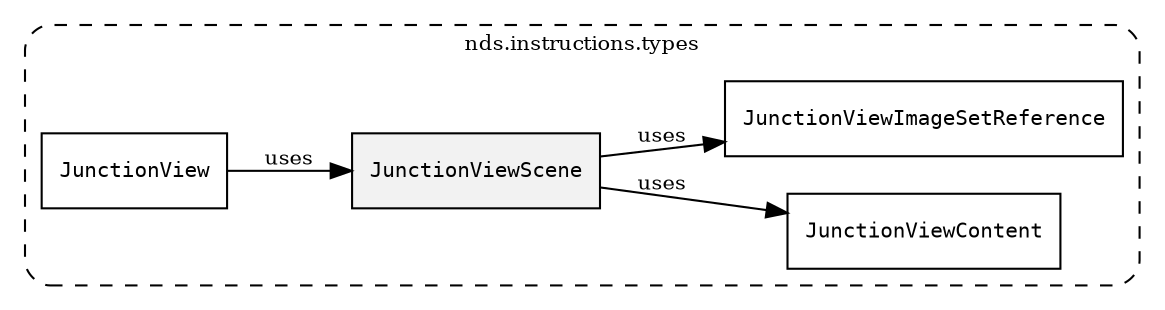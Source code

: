 /**
 * This dot file creates symbol collaboration diagram for JunctionViewScene.
 */
digraph ZSERIO
{
    node [shape=box, fontsize=10];
    rankdir="LR";
    fontsize=10;
    tooltip="JunctionViewScene collaboration diagram";

    subgraph "cluster_nds.instructions.types"
    {
        style="dashed, rounded";
        label="nds.instructions.types";
        tooltip="Package nds.instructions.types";
        href="../../../content/packages/nds.instructions.types.html#Package-nds-instructions-types";
        target="_parent";

        "JunctionViewScene" [style="filled", fillcolor="#0000000D", target="_parent", label=<<font face="monospace"><table align="center" border="0" cellspacing="0" cellpadding="0"><tr><td href="../../../content/packages/nds.instructions.types.html#Structure-JunctionViewScene" title="Structure defined in nds.instructions.types">JunctionViewScene</td></tr></table></font>>];
        "JunctionViewContent" [target="_parent", label=<<font face="monospace"><table align="center" border="0" cellspacing="0" cellpadding="0"><tr><td href="../../../content/packages/nds.instructions.types.html#Bitmask-JunctionViewContent" title="Bitmask defined in nds.instructions.types">JunctionViewContent</td></tr></table></font>>];
        "JunctionViewImageSetReference" [target="_parent", label=<<font face="monospace"><table align="center" border="0" cellspacing="0" cellpadding="0"><tr><td href="../../../content/packages/nds.instructions.types.html#Subtype-JunctionViewImageSetReference" title="Subtype defined in nds.instructions.types">JunctionViewImageSetReference</td></tr></table></font>>];
        "JunctionView" [target="_parent", label=<<font face="monospace"><table align="center" border="0" cellspacing="0" cellpadding="0"><tr><td href="../../../content/packages/nds.instructions.types.html#Structure-JunctionView" title="Structure defined in nds.instructions.types">JunctionView</td></tr></table></font>>];
    }

    "JunctionViewScene" -> "JunctionViewContent" [label="uses", fontsize=10];
    "JunctionViewScene" -> "JunctionViewImageSetReference" [label="uses", fontsize=10];
    "JunctionView" -> "JunctionViewScene" [label="uses", fontsize=10];
}

